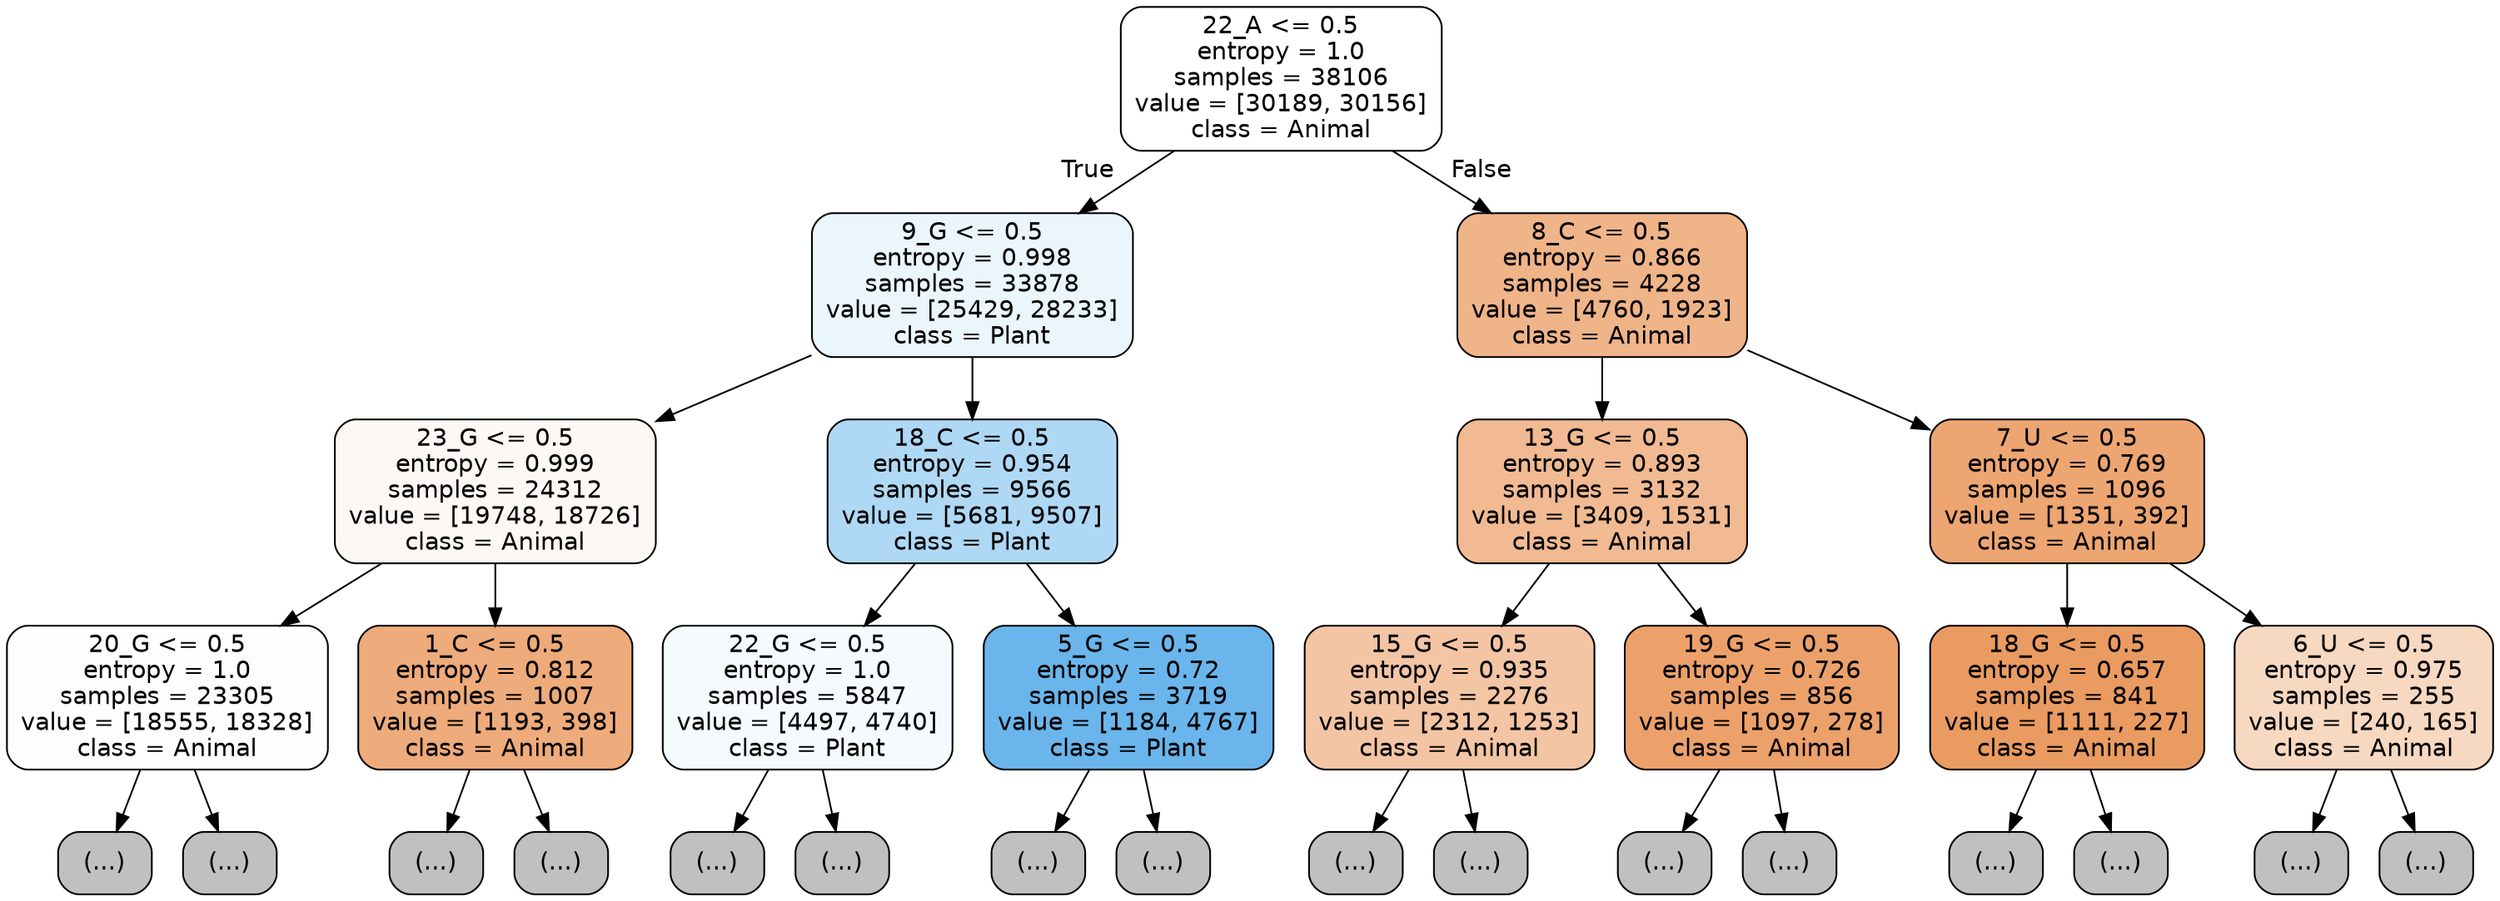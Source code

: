 digraph Tree {
node [shape=box, style="filled, rounded", color="black", fontname="helvetica"] ;
edge [fontname="helvetica"] ;
0 [label="22_A <= 0.5\nentropy = 1.0\nsamples = 38106\nvalue = [30189, 30156]\nclass = Animal", fillcolor="#ffffff"] ;
1 [label="9_G <= 0.5\nentropy = 0.998\nsamples = 33878\nvalue = [25429, 28233]\nclass = Plant", fillcolor="#ebf5fc"] ;
0 -> 1 [labeldistance=2.5, labelangle=45, headlabel="True"] ;
2 [label="23_G <= 0.5\nentropy = 0.999\nsamples = 24312\nvalue = [19748, 18726]\nclass = Animal", fillcolor="#fef8f5"] ;
1 -> 2 ;
3 [label="20_G <= 0.5\nentropy = 1.0\nsamples = 23305\nvalue = [18555, 18328]\nclass = Animal", fillcolor="#fffdfd"] ;
2 -> 3 ;
4 [label="(...)", fillcolor="#C0C0C0"] ;
3 -> 4 ;
7995 [label="(...)", fillcolor="#C0C0C0"] ;
3 -> 7995 ;
10668 [label="1_C <= 0.5\nentropy = 0.812\nsamples = 1007\nvalue = [1193, 398]\nclass = Animal", fillcolor="#eeab7b"] ;
2 -> 10668 ;
10669 [label="(...)", fillcolor="#C0C0C0"] ;
10668 -> 10669 ;
10990 [label="(...)", fillcolor="#C0C0C0"] ;
10668 -> 10990 ;
11081 [label="18_C <= 0.5\nentropy = 0.954\nsamples = 9566\nvalue = [5681, 9507]\nclass = Plant", fillcolor="#afd8f5"] ;
1 -> 11081 ;
11082 [label="22_G <= 0.5\nentropy = 1.0\nsamples = 5847\nvalue = [4497, 4740]\nclass = Plant", fillcolor="#f5fafe"] ;
11081 -> 11082 ;
11083 [label="(...)", fillcolor="#C0C0C0"] ;
11082 -> 11083 ;
13618 [label="(...)", fillcolor="#C0C0C0"] ;
11082 -> 13618 ;
14037 [label="5_G <= 0.5\nentropy = 0.72\nsamples = 3719\nvalue = [1184, 4767]\nclass = Plant", fillcolor="#6ab5eb"] ;
11081 -> 14037 ;
14038 [label="(...)", fillcolor="#C0C0C0"] ;
14037 -> 14038 ;
14651 [label="(...)", fillcolor="#C0C0C0"] ;
14037 -> 14651 ;
14866 [label="8_C <= 0.5\nentropy = 0.866\nsamples = 4228\nvalue = [4760, 1923]\nclass = Animal", fillcolor="#f0b489"] ;
0 -> 14866 [labeldistance=2.5, labelangle=-45, headlabel="False"] ;
14867 [label="13_G <= 0.5\nentropy = 0.893\nsamples = 3132\nvalue = [3409, 1531]\nclass = Animal", fillcolor="#f1ba92"] ;
14866 -> 14867 ;
14868 [label="15_G <= 0.5\nentropy = 0.935\nsamples = 2276\nvalue = [2312, 1253]\nclass = Animal", fillcolor="#f3c5a4"] ;
14867 -> 14868 ;
14869 [label="(...)", fillcolor="#C0C0C0"] ;
14868 -> 14869 ;
15654 [label="(...)", fillcolor="#C0C0C0"] ;
14868 -> 15654 ;
15941 [label="19_G <= 0.5\nentropy = 0.726\nsamples = 856\nvalue = [1097, 278]\nclass = Animal", fillcolor="#eca16b"] ;
14867 -> 15941 ;
15942 [label="(...)", fillcolor="#C0C0C0"] ;
15941 -> 15942 ;
16229 [label="(...)", fillcolor="#C0C0C0"] ;
15941 -> 16229 ;
16350 [label="7_U <= 0.5\nentropy = 0.769\nsamples = 1096\nvalue = [1351, 392]\nclass = Animal", fillcolor="#eda672"] ;
14866 -> 16350 ;
16351 [label="18_G <= 0.5\nentropy = 0.657\nsamples = 841\nvalue = [1111, 227]\nclass = Animal", fillcolor="#ea9b61"] ;
16350 -> 16351 ;
16352 [label="(...)", fillcolor="#C0C0C0"] ;
16351 -> 16352 ;
16603 [label="(...)", fillcolor="#C0C0C0"] ;
16351 -> 16603 ;
16680 [label="6_U <= 0.5\nentropy = 0.975\nsamples = 255\nvalue = [240, 165]\nclass = Animal", fillcolor="#f7d8c1"] ;
16350 -> 16680 ;
16681 [label="(...)", fillcolor="#C0C0C0"] ;
16680 -> 16681 ;
16788 [label="(...)", fillcolor="#C0C0C0"] ;
16680 -> 16788 ;
}